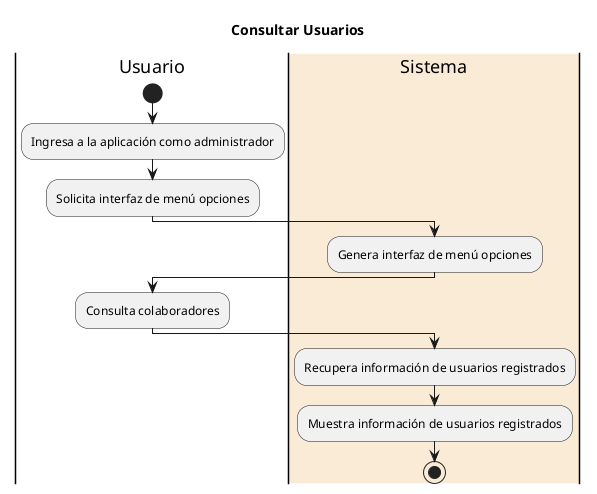 @startuml Consultar Usuarios
title Consultar Usuarios

|Usuario|
start
:Ingresa a la aplicación como administrador;
:Solicita interfaz de menú opciones;

|#AntiqueWhite|Sistema|
:Genera interfaz de menú opciones;

|Usuario|
:Consulta colaboradores;

|Sistema|
:Recupera información de usuarios registrados;
:Muestra información de usuarios registrados;

stop

@enduml